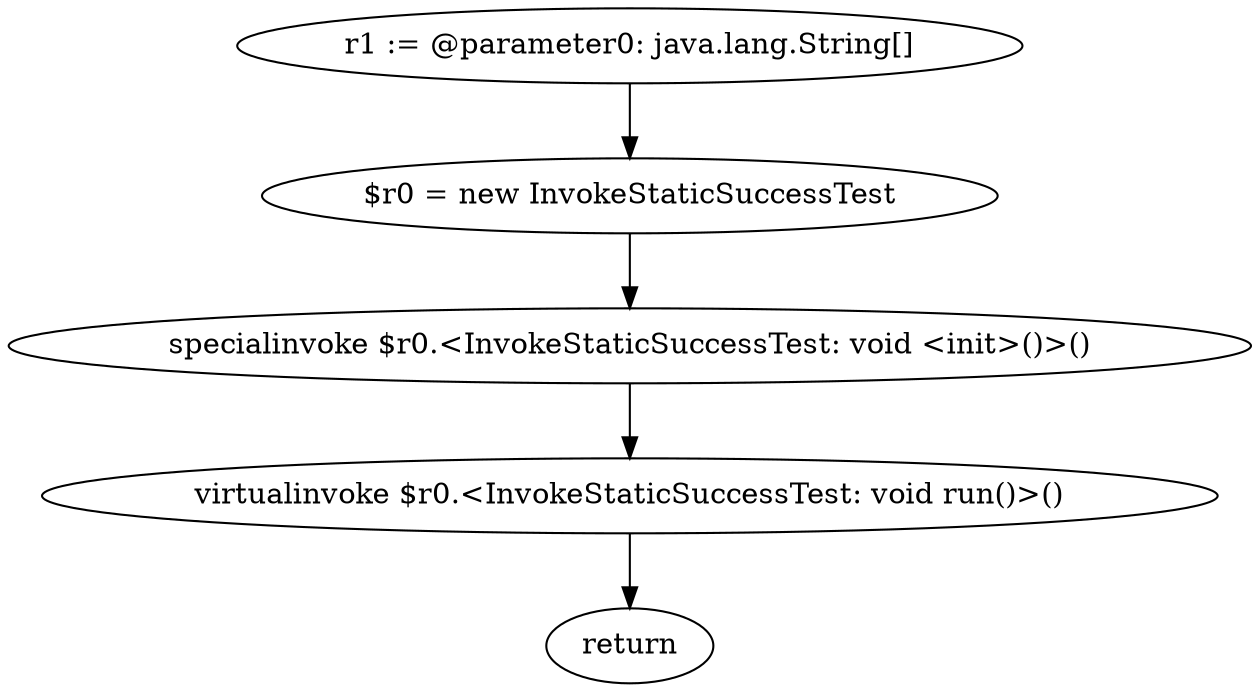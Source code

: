 digraph "unitGraph" {
    "r1 := @parameter0: java.lang.String[]"
    "$r0 = new InvokeStaticSuccessTest"
    "specialinvoke $r0.<InvokeStaticSuccessTest: void <init>()>()"
    "virtualinvoke $r0.<InvokeStaticSuccessTest: void run()>()"
    "return"
    "r1 := @parameter0: java.lang.String[]"->"$r0 = new InvokeStaticSuccessTest";
    "$r0 = new InvokeStaticSuccessTest"->"specialinvoke $r0.<InvokeStaticSuccessTest: void <init>()>()";
    "specialinvoke $r0.<InvokeStaticSuccessTest: void <init>()>()"->"virtualinvoke $r0.<InvokeStaticSuccessTest: void run()>()";
    "virtualinvoke $r0.<InvokeStaticSuccessTest: void run()>()"->"return";
}
